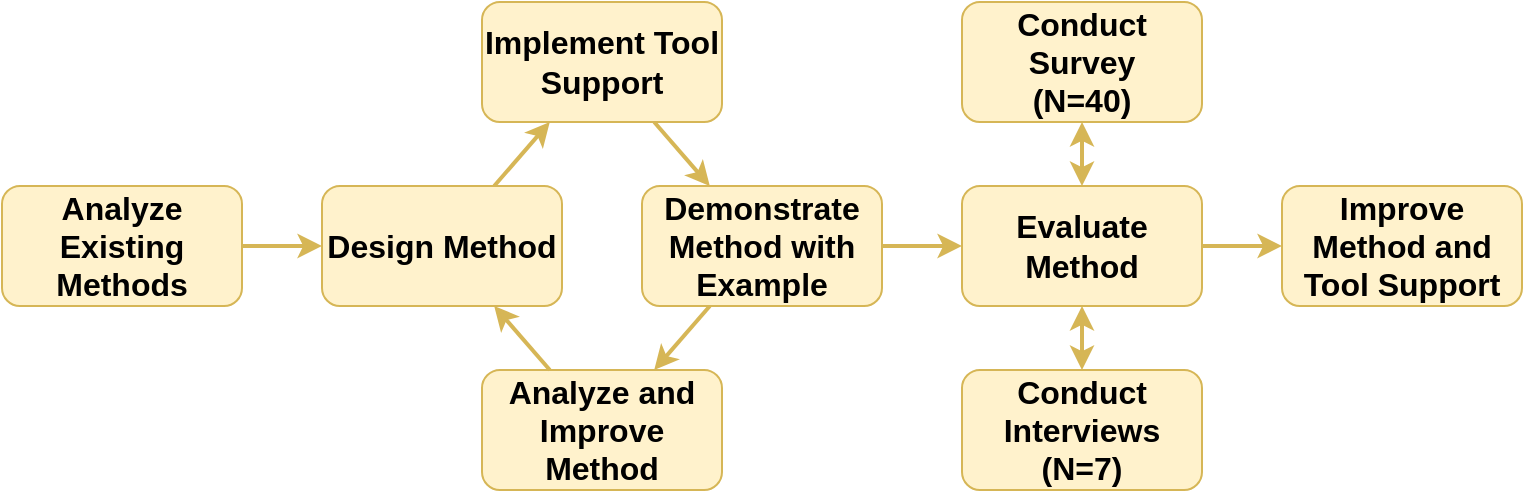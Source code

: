 <mxfile version="12.1.6" type="device" pages="1"><diagram id="jgR4TiidttuUvGHe4xXU" name="Page-1"><mxGraphModel dx="1422" dy="966" grid="1" gridSize="10" guides="1" tooltips="1" connect="1" arrows="1" fold="1" page="1" pageScale="1" pageWidth="1169" pageHeight="827" math="0" shadow="0"><root><mxCell id="0"/><mxCell id="1" parent="0"/><mxCell id="S_a3rX835V8vei1Or_31-6" value="" style="edgeStyle=orthogonalEdgeStyle;rounded=0;orthogonalLoop=1;jettySize=auto;html=1;fontSize=16;endSize=6;startSize=6;jumpSize=6;strokeWidth=2;fillColor=#fff2cc;strokeColor=#d6b656;" parent="1" source="S_a3rX835V8vei1Or_31-2" target="S_a3rX835V8vei1Or_31-5" edge="1"><mxGeometry relative="1" as="geometry"/></mxCell><mxCell id="S_a3rX835V8vei1Or_31-2" value="Analyze Existing Methods" style="rounded=1;whiteSpace=wrap;html=1;fillColor=#fff2cc;strokeColor=#d6b656;fontStyle=1;fontSize=16;" parent="1" vertex="1"><mxGeometry x="70" y="230" width="120" height="60" as="geometry"/></mxCell><mxCell id="S_a3rX835V8vei1Or_31-8" value="" style="rounded=0;orthogonalLoop=1;jettySize=auto;html=1;fontSize=16;endSize=6;startSize=6;jumpSize=6;strokeWidth=2;fillColor=#fff2cc;strokeColor=#d6b656;" parent="1" source="S_a3rX835V8vei1Or_31-5" target="S_a3rX835V8vei1Or_31-7" edge="1"><mxGeometry relative="1" as="geometry"/></mxCell><mxCell id="S_a3rX835V8vei1Or_31-5" value="Design Method" style="rounded=1;whiteSpace=wrap;html=1;fillColor=#fff2cc;strokeColor=#d6b656;fontStyle=1;fontSize=16;" parent="1" vertex="1"><mxGeometry x="230" y="230" width="120" height="60" as="geometry"/></mxCell><mxCell id="S_a3rX835V8vei1Or_31-10" value="" style="rounded=0;orthogonalLoop=1;jettySize=auto;html=1;fontSize=16;endSize=6;startSize=6;jumpSize=6;strokeWidth=2;fillColor=#fff2cc;strokeColor=#d6b656;" parent="1" source="S_a3rX835V8vei1Or_31-7" target="S_a3rX835V8vei1Or_31-9" edge="1"><mxGeometry relative="1" as="geometry"/></mxCell><mxCell id="S_a3rX835V8vei1Or_31-7" value="Implement Tool Support" style="rounded=1;whiteSpace=wrap;html=1;fillColor=#fff2cc;strokeColor=#d6b656;fontStyle=1;fontSize=16;" parent="1" vertex="1"><mxGeometry x="310" y="138" width="120" height="60" as="geometry"/></mxCell><mxCell id="S_a3rX835V8vei1Or_31-12" value="" style="rounded=0;orthogonalLoop=1;jettySize=auto;html=1;fontSize=16;endSize=6;startSize=6;jumpSize=6;strokeWidth=2;fillColor=#fff2cc;strokeColor=#d6b656;" parent="1" source="S_a3rX835V8vei1Or_31-9" target="S_a3rX835V8vei1Or_31-11" edge="1"><mxGeometry relative="1" as="geometry"/></mxCell><mxCell id="S_a3rX835V8vei1Or_31-15" value="" style="edgeStyle=none;rounded=0;orthogonalLoop=1;jettySize=auto;html=1;fontSize=16;endSize=6;startSize=6;jumpSize=6;strokeWidth=2;fillColor=#fff2cc;strokeColor=#d6b656;" parent="1" source="S_a3rX835V8vei1Or_31-9" target="S_a3rX835V8vei1Or_31-14" edge="1"><mxGeometry relative="1" as="geometry"/></mxCell><mxCell id="S_a3rX835V8vei1Or_31-9" value="Demonstrate Method with Example" style="rounded=1;whiteSpace=wrap;html=1;fillColor=#fff2cc;strokeColor=#d6b656;fontStyle=1;fontSize=16;" parent="1" vertex="1"><mxGeometry x="390" y="230" width="120" height="60" as="geometry"/></mxCell><mxCell id="S_a3rX835V8vei1Or_31-17" value="" style="edgeStyle=none;rounded=0;orthogonalLoop=1;jettySize=auto;html=1;fontSize=16;endSize=6;startSize=6;jumpSize=6;strokeWidth=2;fillColor=#fff2cc;strokeColor=#d6b656;" parent="1" source="S_a3rX835V8vei1Or_31-14" target="S_a3rX835V8vei1Or_31-16" edge="1"><mxGeometry relative="1" as="geometry"/></mxCell><mxCell id="S_a3rX835V8vei1Or_31-19" value="" style="edgeStyle=none;rounded=0;orthogonalLoop=1;jettySize=auto;html=1;fontSize=16;startArrow=classic;startFill=1;endSize=6;startSize=6;jumpSize=6;strokeWidth=2;fillColor=#fff2cc;strokeColor=#d6b656;" parent="1" source="S_a3rX835V8vei1Or_31-14" target="S_a3rX835V8vei1Or_31-18" edge="1"><mxGeometry relative="1" as="geometry"/></mxCell><mxCell id="S_a3rX835V8vei1Or_31-21" value="" style="edgeStyle=none;rounded=0;orthogonalLoop=1;jettySize=auto;html=1;fontSize=16;startArrow=classic;startFill=1;endSize=6;startSize=6;jumpSize=6;strokeWidth=2;fillColor=#fff2cc;strokeColor=#d6b656;" parent="1" source="S_a3rX835V8vei1Or_31-14" target="S_a3rX835V8vei1Or_31-20" edge="1"><mxGeometry relative="1" as="geometry"/></mxCell><mxCell id="S_a3rX835V8vei1Or_31-14" value="Evaluate Method" style="rounded=1;whiteSpace=wrap;html=1;fillColor=#fff2cc;strokeColor=#d6b656;fontStyle=1;fontSize=16;" parent="1" vertex="1"><mxGeometry x="550" y="230" width="120" height="60" as="geometry"/></mxCell><mxCell id="S_a3rX835V8vei1Or_31-20" value="Conduct Interviews&lt;br style=&quot;font-size: 16px;&quot;&gt;(N=7)" style="rounded=1;whiteSpace=wrap;html=1;fillColor=#fff2cc;strokeColor=#d6b656;fontStyle=1;fontSize=16;" parent="1" vertex="1"><mxGeometry x="550" y="322" width="120" height="60" as="geometry"/></mxCell><mxCell id="S_a3rX835V8vei1Or_31-18" value="Conduct&lt;br style=&quot;font-size: 16px;&quot;&gt;Survey&lt;br style=&quot;font-size: 16px;&quot;&gt;(N=40)" style="rounded=1;whiteSpace=wrap;html=1;fillColor=#fff2cc;strokeColor=#d6b656;fontStyle=1;fontSize=16;" parent="1" vertex="1"><mxGeometry x="550" y="138" width="120" height="60" as="geometry"/></mxCell><mxCell id="S_a3rX835V8vei1Or_31-16" value="Improve&lt;br style=&quot;font-size: 16px;&quot;&gt;Method and Tool Support" style="rounded=1;whiteSpace=wrap;html=1;fillColor=#fff2cc;strokeColor=#d6b656;fontStyle=1;fontSize=16;" parent="1" vertex="1"><mxGeometry x="710" y="230" width="120" height="60" as="geometry"/></mxCell><mxCell id="S_a3rX835V8vei1Or_31-11" value="Analyze and Improve Method" style="rounded=1;whiteSpace=wrap;html=1;fillColor=#fff2cc;strokeColor=#d6b656;fontStyle=1;fontSize=16;" parent="1" vertex="1"><mxGeometry x="310" y="322" width="120" height="60" as="geometry"/></mxCell><mxCell id="S_a3rX835V8vei1Or_31-13" value="" style="rounded=0;orthogonalLoop=1;jettySize=auto;html=1;fontSize=16;endSize=6;startSize=6;jumpSize=6;strokeWidth=2;fillColor=#fff2cc;strokeColor=#d6b656;" parent="1" source="S_a3rX835V8vei1Or_31-11" target="S_a3rX835V8vei1Or_31-5" edge="1"><mxGeometry relative="1" as="geometry"><mxPoint x="484.231" y="320" as="sourcePoint"/><mxPoint x="435.769" y="383" as="targetPoint"/></mxGeometry></mxCell></root></mxGraphModel></diagram></mxfile>